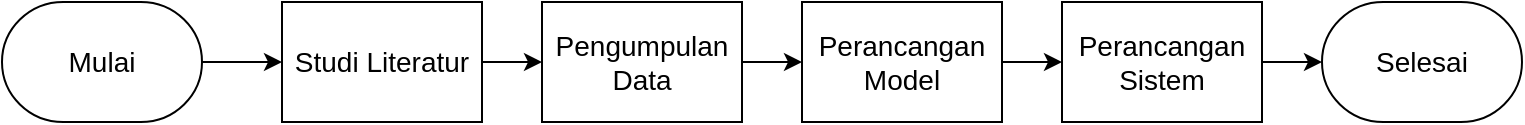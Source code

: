 <mxfile version="24.6.4" type="github">
  <diagram name="Page-1" id="nHCN08_IxAETz8GWsIQa">
    <mxGraphModel dx="1050" dy="565" grid="1" gridSize="10" guides="1" tooltips="1" connect="1" arrows="1" fold="1" page="1" pageScale="1" pageWidth="850" pageHeight="1100" math="0" shadow="0">
      <root>
        <mxCell id="0" />
        <mxCell id="1" parent="0" />
        <mxCell id="cGolmNBUZgRThdtmEXyv-7" value="" style="edgeStyle=orthogonalEdgeStyle;rounded=0;orthogonalLoop=1;jettySize=auto;html=1;" parent="1" source="cGolmNBUZgRThdtmEXyv-1" target="cGolmNBUZgRThdtmEXyv-3" edge="1">
          <mxGeometry relative="1" as="geometry" />
        </mxCell>
        <mxCell id="cGolmNBUZgRThdtmEXyv-1" value="&lt;font style=&quot;font-size: 14px;&quot;&gt;Mulai&lt;/font&gt;" style="html=1;shape=mxgraph.flowchart.terminator;whiteSpace=wrap;" parent="1" vertex="1">
          <mxGeometry x="10" y="180" width="100" height="60" as="geometry" />
        </mxCell>
        <mxCell id="cGolmNBUZgRThdtmEXyv-9" value="" style="edgeStyle=orthogonalEdgeStyle;rounded=0;orthogonalLoop=1;jettySize=auto;html=1;" parent="1" source="cGolmNBUZgRThdtmEXyv-2" target="cGolmNBUZgRThdtmEXyv-4" edge="1">
          <mxGeometry relative="1" as="geometry" />
        </mxCell>
        <mxCell id="cGolmNBUZgRThdtmEXyv-2" value="&lt;font style=&quot;font-size: 14px;&quot;&gt;Pengumpulan Data&lt;/font&gt;" style="rounded=0;whiteSpace=wrap;html=1;" parent="1" vertex="1">
          <mxGeometry x="280" y="180" width="100" height="60" as="geometry" />
        </mxCell>
        <mxCell id="cGolmNBUZgRThdtmEXyv-8" value="" style="edgeStyle=orthogonalEdgeStyle;rounded=0;orthogonalLoop=1;jettySize=auto;html=1;" parent="1" source="cGolmNBUZgRThdtmEXyv-3" target="cGolmNBUZgRThdtmEXyv-2" edge="1">
          <mxGeometry relative="1" as="geometry" />
        </mxCell>
        <mxCell id="cGolmNBUZgRThdtmEXyv-3" value="&lt;font style=&quot;font-size: 14px;&quot;&gt;Studi Literatur&lt;/font&gt;" style="rounded=0;whiteSpace=wrap;html=1;" parent="1" vertex="1">
          <mxGeometry x="150" y="180" width="100" height="60" as="geometry" />
        </mxCell>
        <mxCell id="cGolmNBUZgRThdtmEXyv-10" value="" style="edgeStyle=orthogonalEdgeStyle;rounded=0;orthogonalLoop=1;jettySize=auto;html=1;" parent="1" source="cGolmNBUZgRThdtmEXyv-4" target="cGolmNBUZgRThdtmEXyv-5" edge="1">
          <mxGeometry relative="1" as="geometry" />
        </mxCell>
        <mxCell id="cGolmNBUZgRThdtmEXyv-4" value="&lt;font style=&quot;font-size: 14px;&quot;&gt;Perancangan Model&lt;/font&gt;" style="rounded=0;whiteSpace=wrap;html=1;" parent="1" vertex="1">
          <mxGeometry x="410" y="180" width="100" height="60" as="geometry" />
        </mxCell>
        <mxCell id="cGolmNBUZgRThdtmEXyv-11" value="" style="edgeStyle=orthogonalEdgeStyle;rounded=0;orthogonalLoop=1;jettySize=auto;html=1;" parent="1" source="cGolmNBUZgRThdtmEXyv-5" target="cGolmNBUZgRThdtmEXyv-6" edge="1">
          <mxGeometry relative="1" as="geometry" />
        </mxCell>
        <mxCell id="cGolmNBUZgRThdtmEXyv-5" value="&lt;span style=&quot;font-size: 14px;&quot;&gt;Perancangan Sistem&lt;/span&gt;" style="rounded=0;whiteSpace=wrap;html=1;" parent="1" vertex="1">
          <mxGeometry x="540" y="180" width="100" height="60" as="geometry" />
        </mxCell>
        <mxCell id="cGolmNBUZgRThdtmEXyv-6" value="&lt;font style=&quot;font-size: 14px;&quot;&gt;Selesai&lt;/font&gt;" style="html=1;shape=mxgraph.flowchart.terminator;whiteSpace=wrap;" parent="1" vertex="1">
          <mxGeometry x="670" y="180" width="100" height="60" as="geometry" />
        </mxCell>
      </root>
    </mxGraphModel>
  </diagram>
</mxfile>
